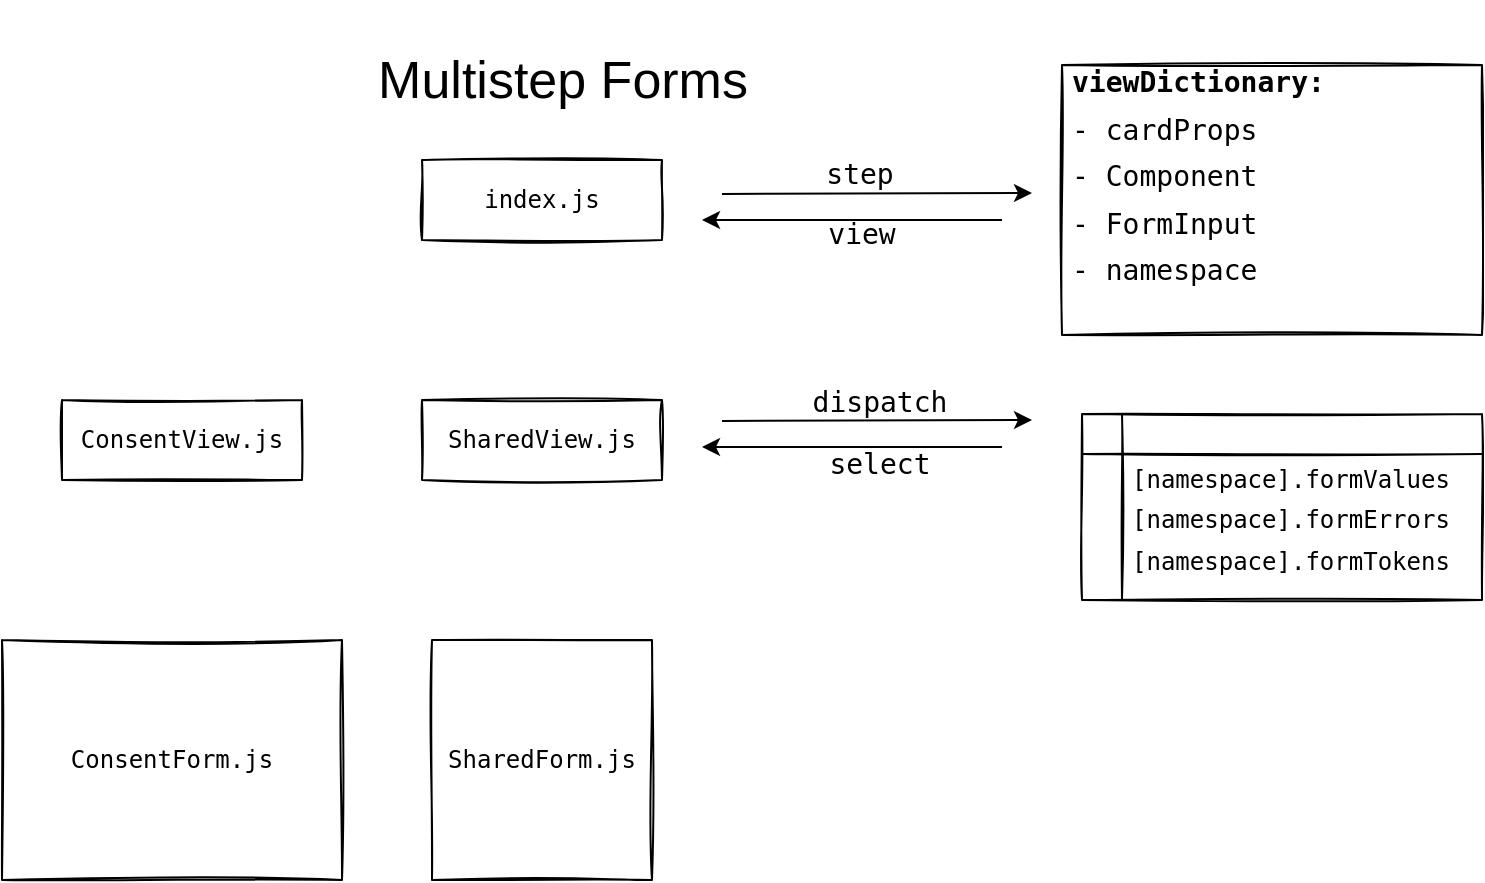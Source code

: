 <mxfile version="14.4.4" type="github">
  <diagram id="EbOrB1GdHPMLg3S_a3iv" name="Page-1">
    <mxGraphModel dx="1274" dy="727" grid="1" gridSize="10" guides="1" tooltips="1" connect="1" arrows="1" fold="1" page="1" pageScale="1" pageWidth="850" pageHeight="1100" math="0" shadow="0">
      <root>
        <mxCell id="0" />
        <mxCell id="1" parent="0" />
        <mxCell id="wdhd_y6CqxoNRMLdCt1D-2" value="&lt;pre&gt;index.js&lt;/pre&gt;" style="whiteSpace=wrap;html=1;sketch=1;" parent="1" vertex="1">
          <mxGeometry x="380" y="80" width="120" height="40" as="geometry" />
        </mxCell>
        <mxCell id="wdhd_y6CqxoNRMLdCt1D-3" value="&lt;pre&gt;SharedView.js&lt;/pre&gt;" style="whiteSpace=wrap;html=1;sketch=1;" parent="1" vertex="1">
          <mxGeometry x="380" y="200" width="120" height="40" as="geometry" />
        </mxCell>
        <mxCell id="At-aW5_m53lpBGhoe7sm-2" value="Multistep Forms" style="text;html=1;resizable=0;autosize=1;align=center;verticalAlign=middle;points=[];fillColor=none;strokeColor=none;rounded=0;sketch=1;fontSize=26;" parent="1" vertex="1">
          <mxGeometry x="350" y="20" width="200" height="40" as="geometry" />
        </mxCell>
        <mxCell id="At-aW5_m53lpBGhoe7sm-3" value="&lt;pre style=&quot;line-height: 90%&quot;&gt;&lt;font style=&quot;font-size: 14px ; line-height: 70%&quot;&gt;&lt;b&gt;viewDictionary:&lt;br&gt;&lt;/b&gt;&lt;/font&gt;&lt;font style=&quot;font-size: 14px ; line-height: 70%&quot;&gt;- cardProps&lt;br&gt;&lt;/font&gt;&lt;font style=&quot;font-size: 14px ; line-height: 70%&quot;&gt;- Component&lt;br&gt;&lt;/font&gt;&lt;font style=&quot;font-size: 14px ; line-height: 70%&quot;&gt;- FormInput&lt;br&gt;&lt;/font&gt;&lt;font style=&quot;font-size: 14px ; line-height: 70%&quot;&gt;- namespace&lt;/font&gt;&lt;/pre&gt;&lt;font style=&quot;font-size: 14px ; line-height: 70%&quot;&gt;&lt;br&gt;&lt;/font&gt;" style="html=1;sketch=1;fontSize=26;align=left;spacingLeft=3;" parent="1" vertex="1">
          <mxGeometry x="700" y="32.5" width="210" height="135" as="geometry" />
        </mxCell>
        <mxCell id="At-aW5_m53lpBGhoe7sm-5" value="" style="endArrow=classic;html=1;fontSize=26;" parent="1" edge="1">
          <mxGeometry width="50" height="50" relative="1" as="geometry">
            <mxPoint x="670" y="110" as="sourcePoint" />
            <mxPoint x="520" y="110" as="targetPoint" />
          </mxGeometry>
        </mxCell>
        <mxCell id="At-aW5_m53lpBGhoe7sm-6" value="" style="endArrow=classic;html=1;fontSize=26;" parent="1" edge="1">
          <mxGeometry width="50" height="50" relative="1" as="geometry">
            <mxPoint x="530" y="97" as="sourcePoint" />
            <mxPoint x="685" y="96.5" as="targetPoint" />
          </mxGeometry>
        </mxCell>
        <mxCell id="KDlFQosRj72ESvK9w-in-3" value="&lt;pre&gt;ConsentView.js&lt;/pre&gt;" style="whiteSpace=wrap;html=1;sketch=1;" vertex="1" parent="1">
          <mxGeometry x="200" y="200" width="120" height="40" as="geometry" />
        </mxCell>
        <mxCell id="KDlFQosRj72ESvK9w-in-6" value="&lt;pre&gt;ConsentForm.js&lt;/pre&gt;" style="whiteSpace=wrap;html=1;sketch=1;" vertex="1" parent="1">
          <mxGeometry x="170" y="320" width="170" height="120" as="geometry" />
        </mxCell>
        <mxCell id="KDlFQosRj72ESvK9w-in-7" value="&lt;pre&gt;SharedForm.js&lt;/pre&gt;" style="whiteSpace=wrap;html=1;sketch=1;" vertex="1" parent="1">
          <mxGeometry x="385" y="320" width="110" height="120" as="geometry" />
        </mxCell>
        <mxCell id="KDlFQosRj72ESvK9w-in-10" value="" style="endArrow=classic;html=1;fontSize=26;" edge="1" parent="1">
          <mxGeometry width="50" height="50" relative="1" as="geometry">
            <mxPoint x="670" y="223.5" as="sourcePoint" />
            <mxPoint x="520" y="223.5" as="targetPoint" />
          </mxGeometry>
        </mxCell>
        <mxCell id="KDlFQosRj72ESvK9w-in-11" value="" style="endArrow=classic;html=1;fontSize=26;" edge="1" parent="1">
          <mxGeometry width="50" height="50" relative="1" as="geometry">
            <mxPoint x="530" y="210.5" as="sourcePoint" />
            <mxPoint x="685" y="210" as="targetPoint" />
          </mxGeometry>
        </mxCell>
        <mxCell id="KDlFQosRj72ESvK9w-in-13" value="&lt;pre style=&quot;color: rgb(0 , 0 , 0) ; font-size: 26px ; font-style: normal ; font-weight: normal ; letter-spacing: normal ; text-indent: 0px ; text-transform: none ; word-spacing: 0px ; text-decoration: none&quot;&gt;&lt;font style=&quot;font-size: 14px ; line-height: 100%&quot;&gt;view&lt;/font&gt;&lt;/pre&gt;" style="text;whiteSpace=wrap;html=1;verticalAlign=middle;align=center;" vertex="1" parent="1">
          <mxGeometry x="530" y="103" width="140" height="20" as="geometry" />
        </mxCell>
        <mxCell id="KDlFQosRj72ESvK9w-in-14" value="&lt;pre style=&quot;color: rgb(0, 0, 0); font-size: 26px; font-style: normal; font-weight: normal; letter-spacing: normal; text-indent: 0px; text-transform: none; word-spacing: 0px; text-decoration: none;&quot;&gt;&lt;font style=&quot;font-size: 14px ; line-height: 100%&quot;&gt;step&lt;/font&gt;&lt;/pre&gt;" style="text;whiteSpace=wrap;html=1;verticalAlign=middle;align=center;" vertex="1" parent="1">
          <mxGeometry x="529" y="73" width="140" height="20" as="geometry" />
        </mxCell>
        <mxCell id="KDlFQosRj72ESvK9w-in-15" value="&lt;pre style=&quot;color: rgb(0 , 0 , 0) ; font-size: 26px ; font-style: normal ; font-weight: normal ; letter-spacing: normal ; text-indent: 0px ; text-transform: none ; word-spacing: 0px ; text-decoration: none&quot;&gt;&lt;font style=&quot;font-size: 14px ; line-height: 100%&quot;&gt;dispatch&lt;/font&gt;&lt;/pre&gt;" style="text;whiteSpace=wrap;html=1;verticalAlign=middle;align=center;" vertex="1" parent="1">
          <mxGeometry x="539" y="187" width="140" height="20" as="geometry" />
        </mxCell>
        <mxCell id="KDlFQosRj72ESvK9w-in-16" value="&lt;pre style=&quot;color: rgb(0 , 0 , 0) ; font-size: 26px ; font-style: normal ; font-weight: normal ; letter-spacing: normal ; text-indent: 0px ; text-transform: none ; word-spacing: 0px ; text-decoration: none&quot;&gt;&lt;font style=&quot;font-size: 14px ; line-height: 100%&quot;&gt;select&lt;/font&gt;&lt;/pre&gt;" style="text;whiteSpace=wrap;html=1;verticalAlign=middle;align=center;" vertex="1" parent="1">
          <mxGeometry x="539" y="218" width="140" height="20" as="geometry" />
        </mxCell>
        <mxCell id="KDlFQosRj72ESvK9w-in-18" value="&lt;p style=&quot;line-height: 107%&quot;&gt;&lt;/p&gt;&lt;pre&gt;[namespace].formValues&lt;/pre&gt;&lt;pre style=&quot;line-height: 17%&quot;&gt;[namespace].formErrors&lt;/pre&gt;&lt;pre&gt;[namespace].formTokens&lt;/pre&gt;&lt;p&gt;&lt;/p&gt;" style="shape=internalStorage;whiteSpace=wrap;html=1;backgroundOutline=1;sketch=1;align=left;spacingLeft=23;spacingTop=12;" vertex="1" parent="1">
          <mxGeometry x="710" y="207" width="200" height="93" as="geometry" />
        </mxCell>
      </root>
    </mxGraphModel>
  </diagram>
</mxfile>
